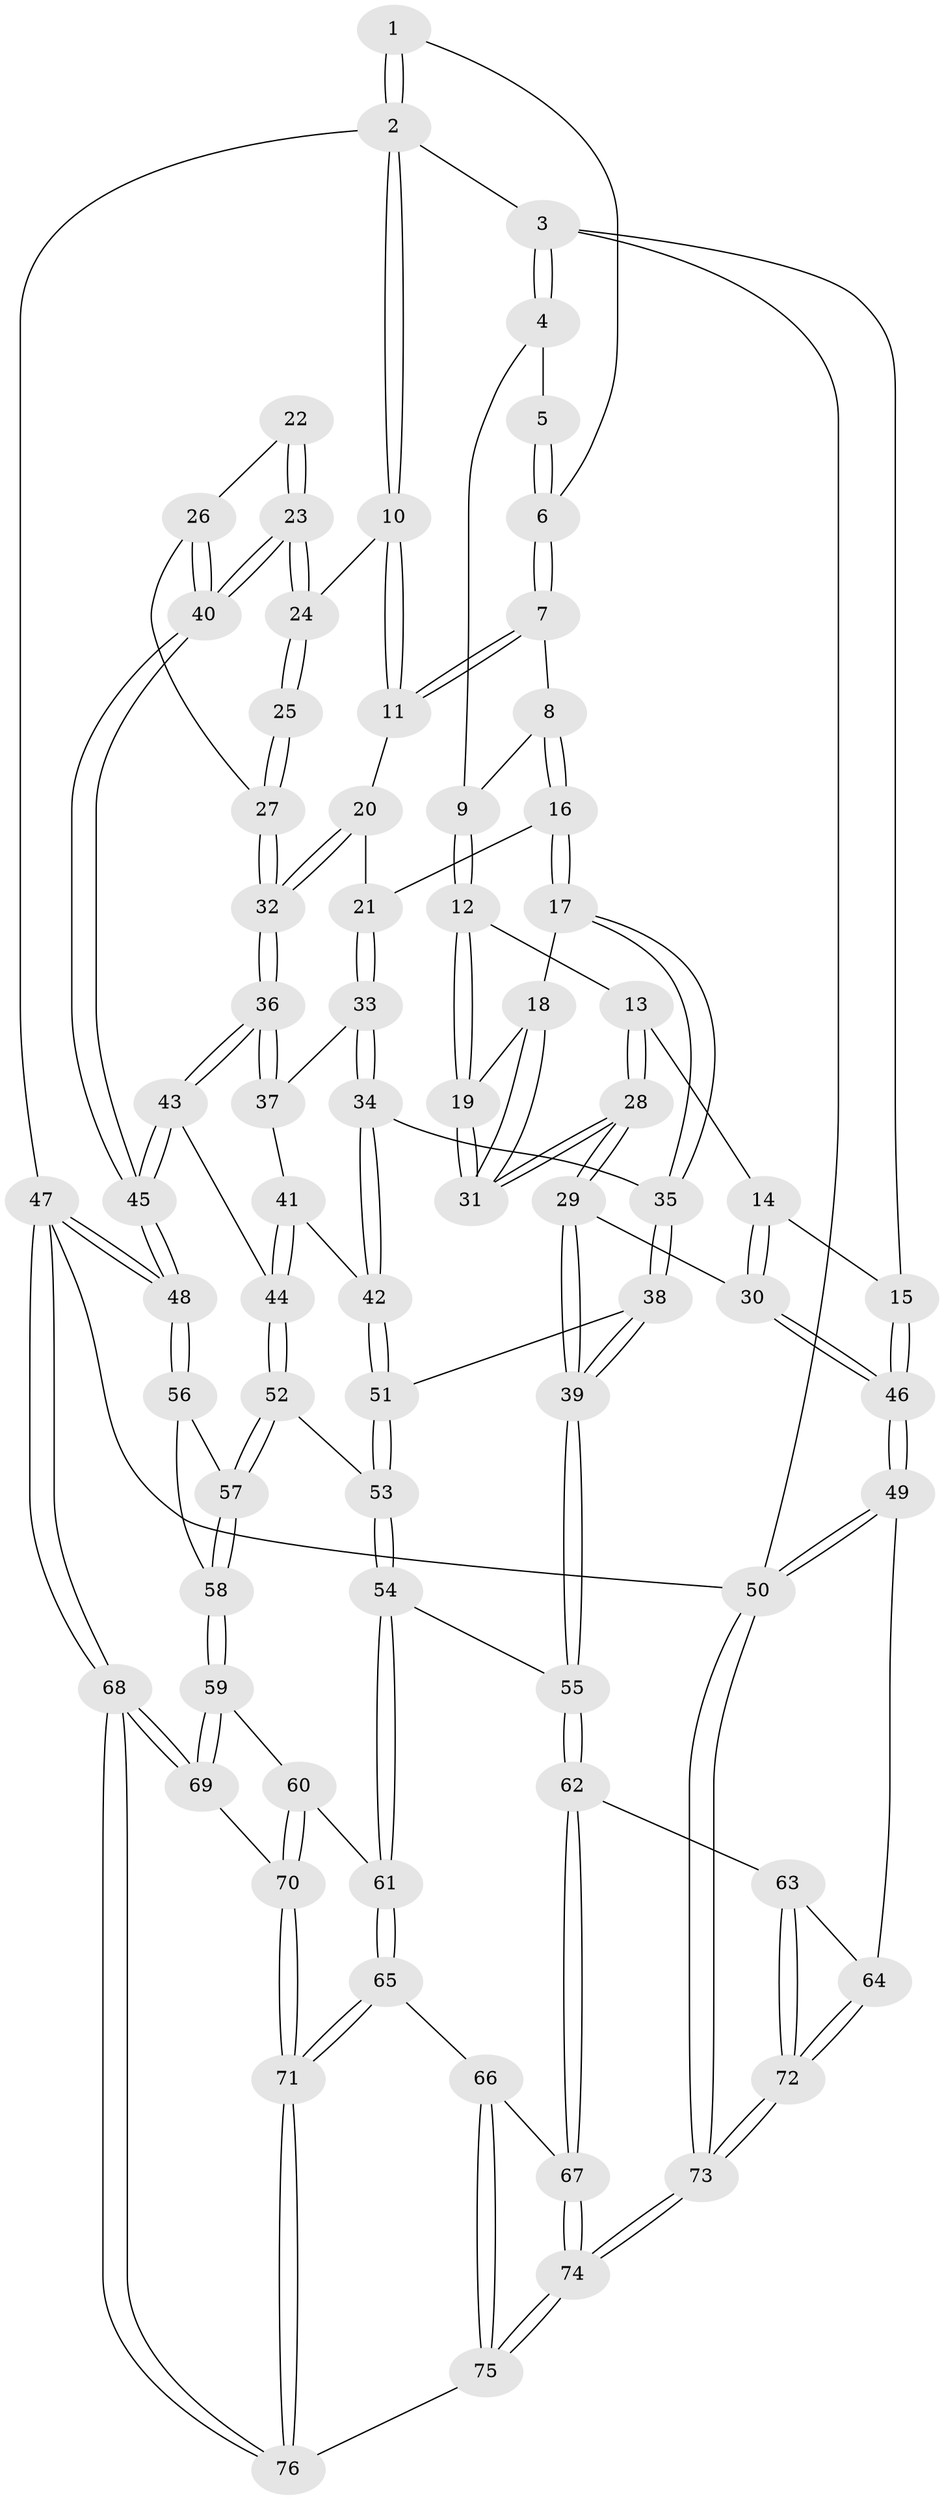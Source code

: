 // Generated by graph-tools (version 1.1) at 2025/01/03/09/25 05:01:44]
// undirected, 76 vertices, 187 edges
graph export_dot {
graph [start="1"]
  node [color=gray90,style=filled];
  1 [pos="+0.8835517525695821+0"];
  2 [pos="+1+0"];
  3 [pos="+0+0"];
  4 [pos="+0.3773620663035626+0"];
  5 [pos="+0.5039639216922301+0"];
  6 [pos="+0.6560616328982259+0.0955882647786156"];
  7 [pos="+0.6597033552052664+0.10369565134058983"];
  8 [pos="+0.4451302483274764+0.19176942739954"];
  9 [pos="+0.4112849046658213+0.16682080147759895"];
  10 [pos="+1+0"];
  11 [pos="+0.7823652352156373+0.1771199729019466"];
  12 [pos="+0.2912278830064155+0.23584143075688468"];
  13 [pos="+0.2302303625207373+0.2434984211156829"];
  14 [pos="+0.13133676241174388+0.21448822473730558"];
  15 [pos="+0+0"];
  16 [pos="+0.4845848588538167+0.2530565920186479"];
  17 [pos="+0.42707263278784663+0.38925890327611923"];
  18 [pos="+0.37883478587249586+0.38855293307218114"];
  19 [pos="+0.31470676426201233+0.3122655896766681"];
  20 [pos="+0.7703122021580883+0.22202908173670205"];
  21 [pos="+0.5220670422199417+0.2723808424933962"];
  22 [pos="+0.9578974032055123+0.3378362859411929"];
  23 [pos="+1+0.4073250232380835"];
  24 [pos="+1+0"];
  25 [pos="+0.9338931252655968+0.3227934562959006"];
  26 [pos="+0.9683744364747698+0.4163107828549303"];
  27 [pos="+0.8052678500511505+0.3531295984813828"];
  28 [pos="+0.21975660466480695+0.5378228561884764"];
  29 [pos="+0.2045945987313297+0.576332683179184"];
  30 [pos="+0.06428430423964414+0.554309678252361"];
  31 [pos="+0.2869220720754081+0.45266474613636887"];
  32 [pos="+0.7892272996942433+0.3524886273535777"];
  33 [pos="+0.5873769141618171+0.39120151442147766"];
  34 [pos="+0.568772808997238+0.4159308483650843"];
  35 [pos="+0.46241652587931936+0.4778459301774965"];
  36 [pos="+0.7785344769939955+0.37772792791147863"];
  37 [pos="+0.6570440882984392+0.39991068412090797"];
  38 [pos="+0.44963739425747146+0.5285754729765577"];
  39 [pos="+0.26732740239645375+0.626515119223994"];
  40 [pos="+1+0.565038948883102"];
  41 [pos="+0.6394193907411091+0.4722329292590644"];
  42 [pos="+0.5988782235157643+0.5315903939822187"];
  43 [pos="+0.8082131306059765+0.5528755367509446"];
  44 [pos="+0.7470219452711154+0.6016853576093716"];
  45 [pos="+1+0.6687285959524726"];
  46 [pos="+0+0.5883313681195331"];
  47 [pos="+1+1"];
  48 [pos="+1+0.7752956349842847"];
  49 [pos="+0+0.6413290606228328"];
  50 [pos="+0+1"];
  51 [pos="+0.5911220299912773+0.6002984131862933"];
  52 [pos="+0.726570479847714+0.6203249418817369"];
  53 [pos="+0.6054777618269557+0.6170956223827322"];
  54 [pos="+0.5100297913602763+0.7737429817392115"];
  55 [pos="+0.29482012645935013+0.7049892947301069"];
  56 [pos="+0.8703423812997549+0.7427142507054304"];
  57 [pos="+0.7376946788460145+0.6969166665251061"];
  58 [pos="+0.7305251226224431+0.806366968385375"];
  59 [pos="+0.7273388403489301+0.826342078418582"];
  60 [pos="+0.6551449118138559+0.829083439461427"];
  61 [pos="+0.5193196559548564+0.7908455902431274"];
  62 [pos="+0.2559761481530854+0.8281855835842024"];
  63 [pos="+0.15662675062602657+0.8574052865398758"];
  64 [pos="+0+0.7562182095089607"];
  65 [pos="+0.49420211064037173+0.9296258327322626"];
  66 [pos="+0.34868299454556845+0.9186506394850351"];
  67 [pos="+0.2800881705772375+0.8933946581834689"];
  68 [pos="+1+1"];
  69 [pos="+0.8245296786195774+0.9473590618100436"];
  70 [pos="+0.6026950306171674+0.9589873300702073"];
  71 [pos="+0.5254723575667682+1"];
  72 [pos="+0.07128390322619287+0.9559139930749604"];
  73 [pos="+0+1"];
  74 [pos="+0.18087919421648158+1"];
  75 [pos="+0.4937529925311043+1"];
  76 [pos="+0.5140214460911197+1"];
  1 -- 2;
  1 -- 2;
  1 -- 6;
  2 -- 3;
  2 -- 10;
  2 -- 10;
  2 -- 47;
  3 -- 4;
  3 -- 4;
  3 -- 15;
  3 -- 50;
  4 -- 5;
  4 -- 9;
  5 -- 6;
  5 -- 6;
  6 -- 7;
  6 -- 7;
  7 -- 8;
  7 -- 11;
  7 -- 11;
  8 -- 9;
  8 -- 16;
  8 -- 16;
  9 -- 12;
  9 -- 12;
  10 -- 11;
  10 -- 11;
  10 -- 24;
  11 -- 20;
  12 -- 13;
  12 -- 19;
  12 -- 19;
  13 -- 14;
  13 -- 28;
  13 -- 28;
  14 -- 15;
  14 -- 30;
  14 -- 30;
  15 -- 46;
  15 -- 46;
  16 -- 17;
  16 -- 17;
  16 -- 21;
  17 -- 18;
  17 -- 35;
  17 -- 35;
  18 -- 19;
  18 -- 31;
  18 -- 31;
  19 -- 31;
  19 -- 31;
  20 -- 21;
  20 -- 32;
  20 -- 32;
  21 -- 33;
  21 -- 33;
  22 -- 23;
  22 -- 23;
  22 -- 26;
  23 -- 24;
  23 -- 24;
  23 -- 40;
  23 -- 40;
  24 -- 25;
  24 -- 25;
  25 -- 27;
  25 -- 27;
  26 -- 27;
  26 -- 40;
  26 -- 40;
  27 -- 32;
  27 -- 32;
  28 -- 29;
  28 -- 29;
  28 -- 31;
  28 -- 31;
  29 -- 30;
  29 -- 39;
  29 -- 39;
  30 -- 46;
  30 -- 46;
  32 -- 36;
  32 -- 36;
  33 -- 34;
  33 -- 34;
  33 -- 37;
  34 -- 35;
  34 -- 42;
  34 -- 42;
  35 -- 38;
  35 -- 38;
  36 -- 37;
  36 -- 37;
  36 -- 43;
  36 -- 43;
  37 -- 41;
  38 -- 39;
  38 -- 39;
  38 -- 51;
  39 -- 55;
  39 -- 55;
  40 -- 45;
  40 -- 45;
  41 -- 42;
  41 -- 44;
  41 -- 44;
  42 -- 51;
  42 -- 51;
  43 -- 44;
  43 -- 45;
  43 -- 45;
  44 -- 52;
  44 -- 52;
  45 -- 48;
  45 -- 48;
  46 -- 49;
  46 -- 49;
  47 -- 48;
  47 -- 48;
  47 -- 68;
  47 -- 68;
  47 -- 50;
  48 -- 56;
  48 -- 56;
  49 -- 50;
  49 -- 50;
  49 -- 64;
  50 -- 73;
  50 -- 73;
  51 -- 53;
  51 -- 53;
  52 -- 53;
  52 -- 57;
  52 -- 57;
  53 -- 54;
  53 -- 54;
  54 -- 55;
  54 -- 61;
  54 -- 61;
  55 -- 62;
  55 -- 62;
  56 -- 57;
  56 -- 58;
  57 -- 58;
  57 -- 58;
  58 -- 59;
  58 -- 59;
  59 -- 60;
  59 -- 69;
  59 -- 69;
  60 -- 61;
  60 -- 70;
  60 -- 70;
  61 -- 65;
  61 -- 65;
  62 -- 63;
  62 -- 67;
  62 -- 67;
  63 -- 64;
  63 -- 72;
  63 -- 72;
  64 -- 72;
  64 -- 72;
  65 -- 66;
  65 -- 71;
  65 -- 71;
  66 -- 67;
  66 -- 75;
  66 -- 75;
  67 -- 74;
  67 -- 74;
  68 -- 69;
  68 -- 69;
  68 -- 76;
  68 -- 76;
  69 -- 70;
  70 -- 71;
  70 -- 71;
  71 -- 76;
  71 -- 76;
  72 -- 73;
  72 -- 73;
  73 -- 74;
  73 -- 74;
  74 -- 75;
  74 -- 75;
  75 -- 76;
}
